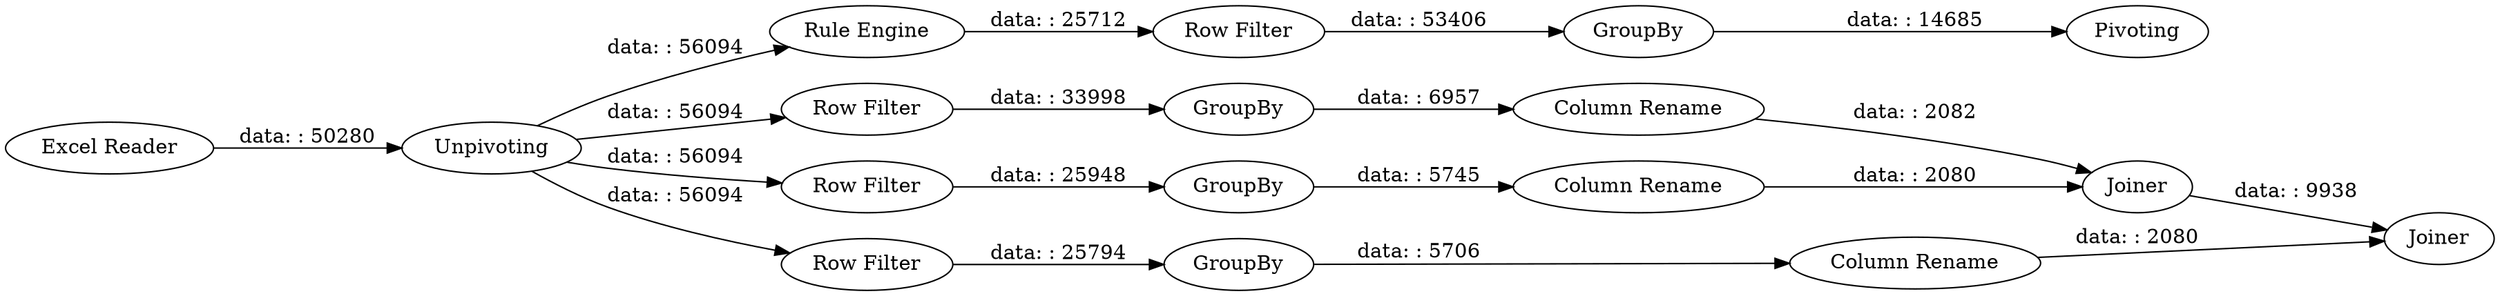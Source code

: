 digraph {
	"6066710122790786984_11" [label=GroupBy]
	"6066710122790786984_17" [label=Pivoting]
	"6066710122790786984_14" [label="Rule Engine"]
	"6066710122790786984_8" [label="Column Rename"]
	"6066710122790786984_12" [label=Joiner]
	"6066710122790786984_7" [label="Column Rename"]
	"6066710122790786984_4" [label="Row Filter"]
	"6066710122790786984_6" [label=GroupBy]
	"6066710122790786984_1" [label="Excel Reader"]
	"6066710122790786984_3" [label="Row Filter"]
	"6066710122790786984_9" [label=GroupBy]
	"6066710122790786984_13" [label=Joiner]
	"6066710122790786984_10" [label="Column Rename"]
	"6066710122790786984_15" [label="Row Filter"]
	"6066710122790786984_16" [label=GroupBy]
	"6066710122790786984_2" [label=Unpivoting]
	"6066710122790786984_5" [label="Row Filter"]
	"6066710122790786984_2" -> "6066710122790786984_3" [label="data: : 56094"]
	"6066710122790786984_9" -> "6066710122790786984_8" [label="data: : 6957"]
	"6066710122790786984_2" -> "6066710122790786984_14" [label="data: : 56094"]
	"6066710122790786984_8" -> "6066710122790786984_12" [label="data: : 2082"]
	"6066710122790786984_12" -> "6066710122790786984_13" [label="data: : 9938"]
	"6066710122790786984_10" -> "6066710122790786984_13" [label="data: : 2080"]
	"6066710122790786984_11" -> "6066710122790786984_10" [label="data: : 5706"]
	"6066710122790786984_2" -> "6066710122790786984_4" [label="data: : 56094"]
	"6066710122790786984_3" -> "6066710122790786984_6" [label="data: : 25948"]
	"6066710122790786984_6" -> "6066710122790786984_7" [label="data: : 5745"]
	"6066710122790786984_4" -> "6066710122790786984_9" [label="data: : 33998"]
	"6066710122790786984_5" -> "6066710122790786984_11" [label="data: : 25794"]
	"6066710122790786984_7" -> "6066710122790786984_12" [label="data: : 2080"]
	"6066710122790786984_15" -> "6066710122790786984_16" [label="data: : 53406"]
	"6066710122790786984_14" -> "6066710122790786984_15" [label="data: : 25712"]
	"6066710122790786984_1" -> "6066710122790786984_2" [label="data: : 50280"]
	"6066710122790786984_2" -> "6066710122790786984_5" [label="data: : 56094"]
	"6066710122790786984_16" -> "6066710122790786984_17" [label="data: : 14685"]
	rankdir=LR
}
